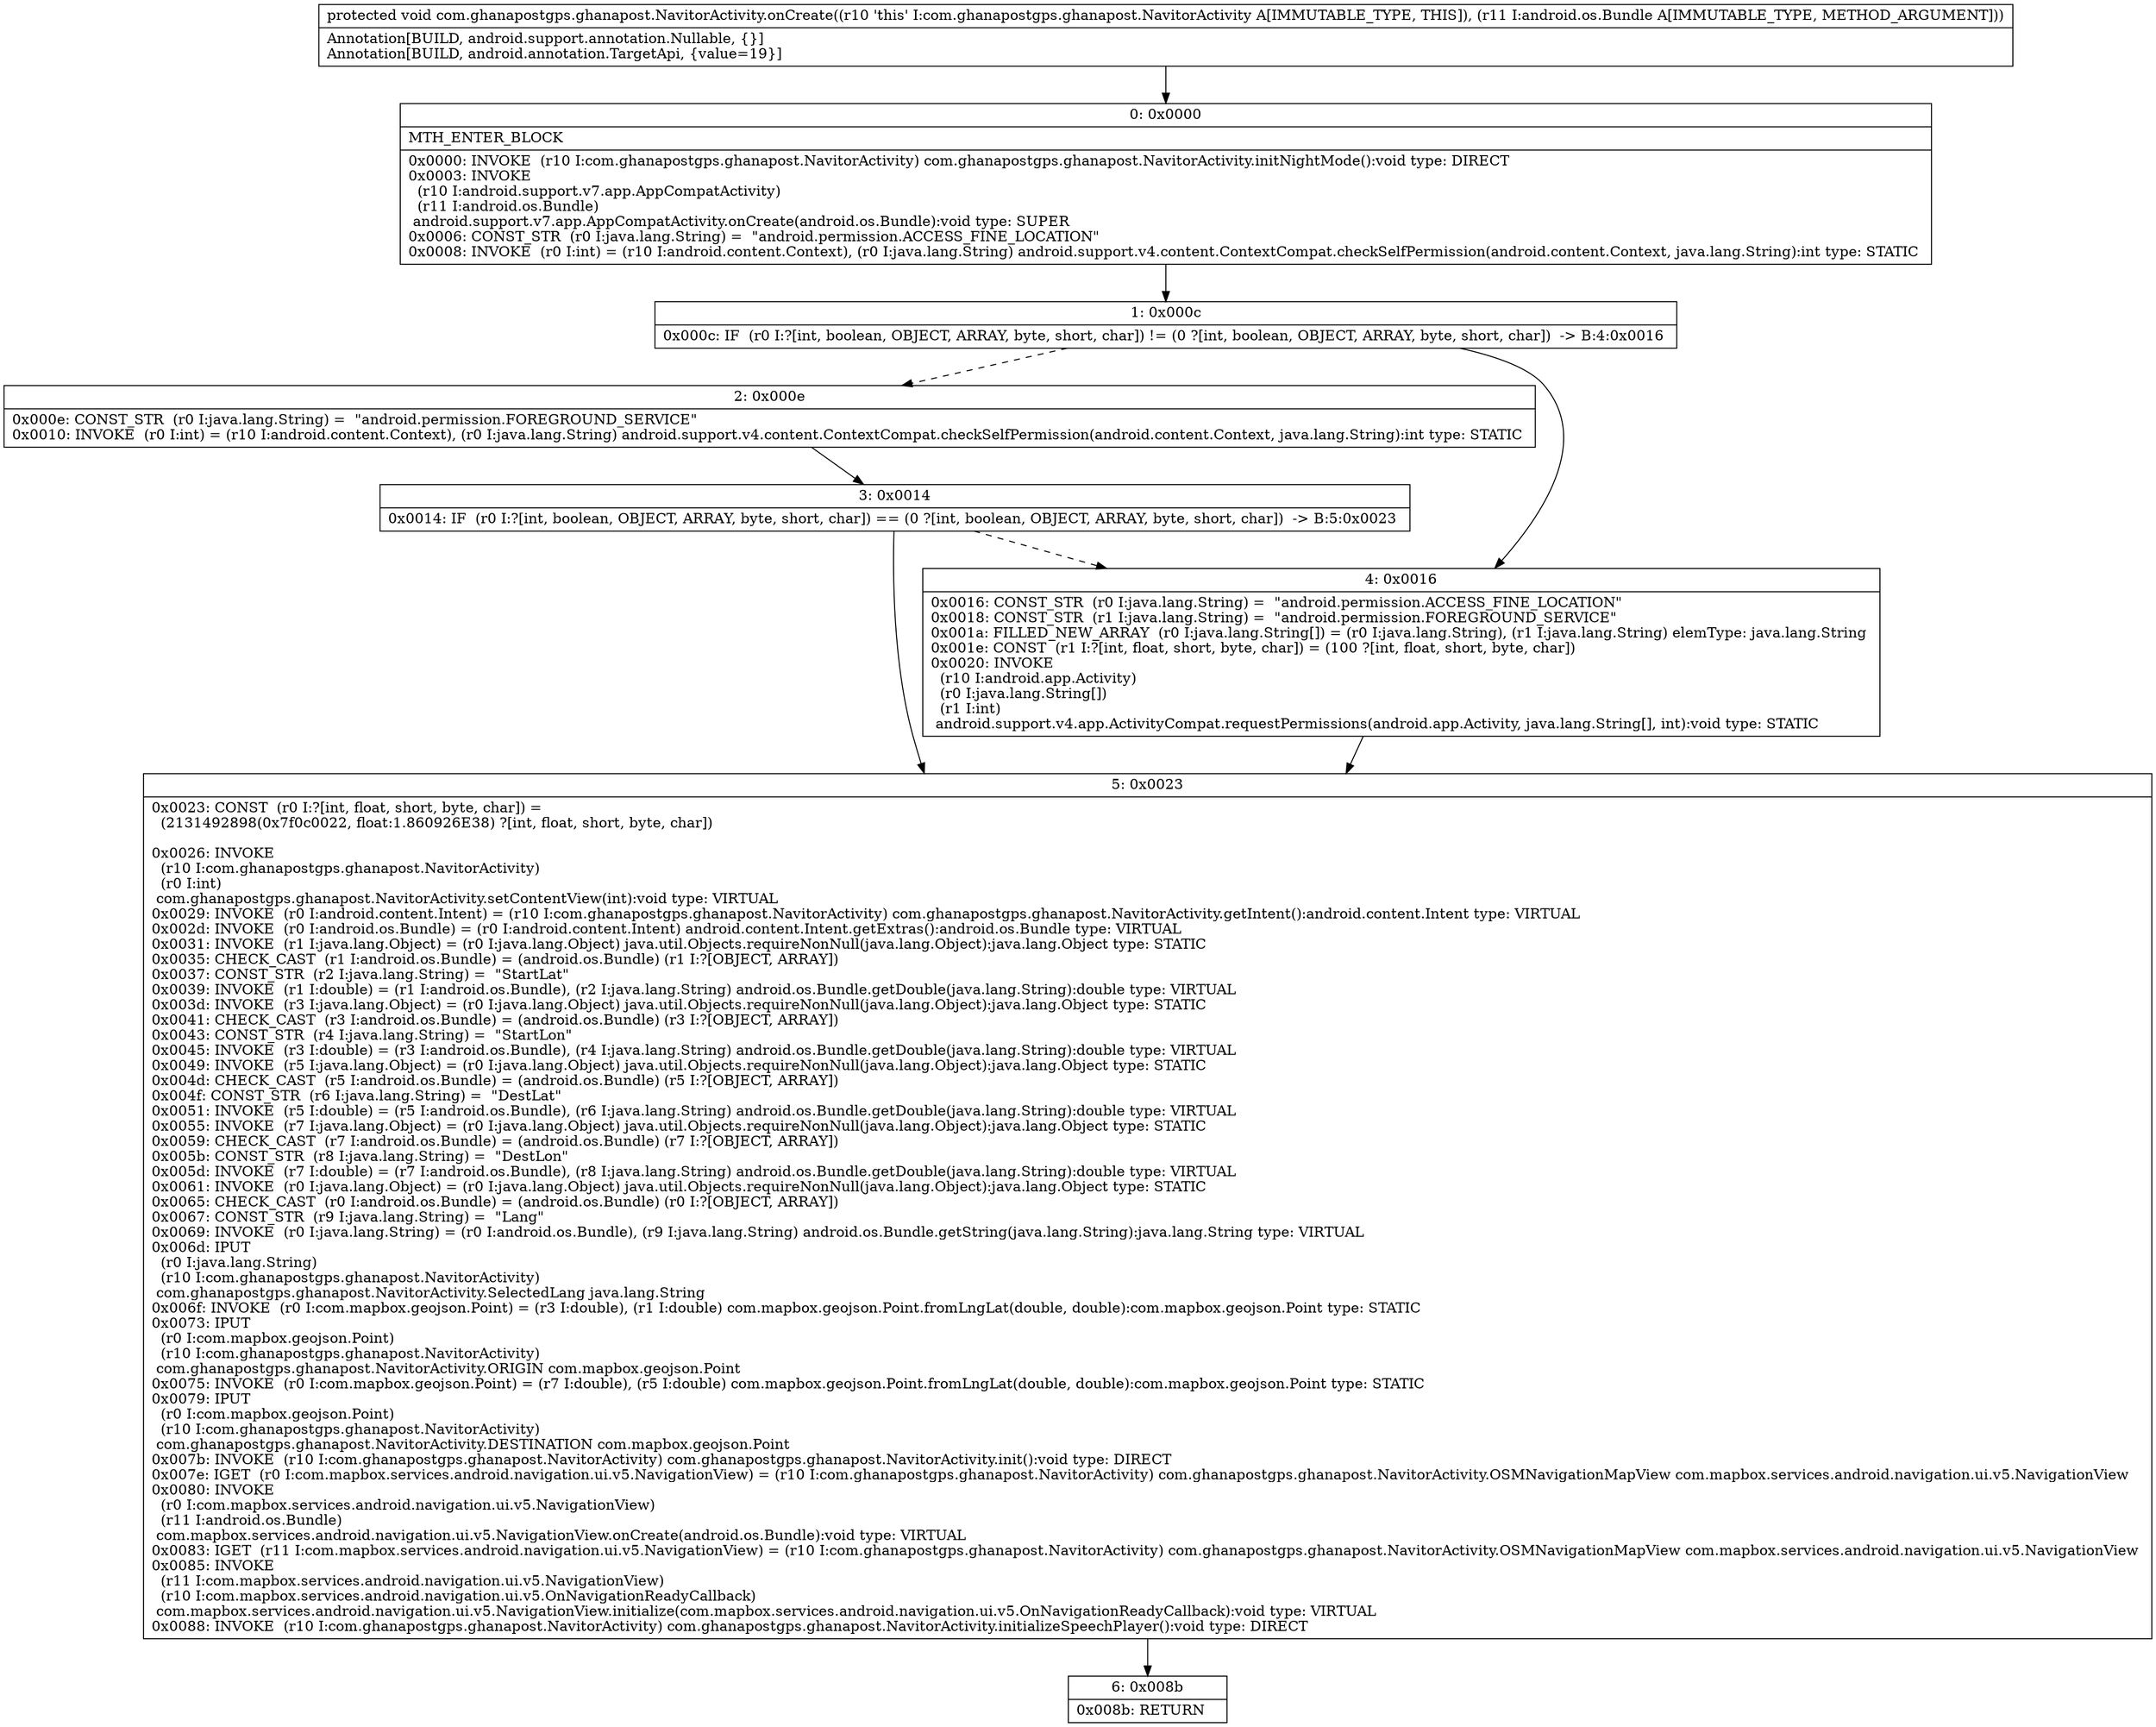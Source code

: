 digraph "CFG forcom.ghanapostgps.ghanapost.NavitorActivity.onCreate(Landroid\/os\/Bundle;)V" {
Node_0 [shape=record,label="{0\:\ 0x0000|MTH_ENTER_BLOCK\l|0x0000: INVOKE  (r10 I:com.ghanapostgps.ghanapost.NavitorActivity) com.ghanapostgps.ghanapost.NavitorActivity.initNightMode():void type: DIRECT \l0x0003: INVOKE  \l  (r10 I:android.support.v7.app.AppCompatActivity)\l  (r11 I:android.os.Bundle)\l android.support.v7.app.AppCompatActivity.onCreate(android.os.Bundle):void type: SUPER \l0x0006: CONST_STR  (r0 I:java.lang.String) =  \"android.permission.ACCESS_FINE_LOCATION\" \l0x0008: INVOKE  (r0 I:int) = (r10 I:android.content.Context), (r0 I:java.lang.String) android.support.v4.content.ContextCompat.checkSelfPermission(android.content.Context, java.lang.String):int type: STATIC \l}"];
Node_1 [shape=record,label="{1\:\ 0x000c|0x000c: IF  (r0 I:?[int, boolean, OBJECT, ARRAY, byte, short, char]) != (0 ?[int, boolean, OBJECT, ARRAY, byte, short, char])  \-\> B:4:0x0016 \l}"];
Node_2 [shape=record,label="{2\:\ 0x000e|0x000e: CONST_STR  (r0 I:java.lang.String) =  \"android.permission.FOREGROUND_SERVICE\" \l0x0010: INVOKE  (r0 I:int) = (r10 I:android.content.Context), (r0 I:java.lang.String) android.support.v4.content.ContextCompat.checkSelfPermission(android.content.Context, java.lang.String):int type: STATIC \l}"];
Node_3 [shape=record,label="{3\:\ 0x0014|0x0014: IF  (r0 I:?[int, boolean, OBJECT, ARRAY, byte, short, char]) == (0 ?[int, boolean, OBJECT, ARRAY, byte, short, char])  \-\> B:5:0x0023 \l}"];
Node_4 [shape=record,label="{4\:\ 0x0016|0x0016: CONST_STR  (r0 I:java.lang.String) =  \"android.permission.ACCESS_FINE_LOCATION\" \l0x0018: CONST_STR  (r1 I:java.lang.String) =  \"android.permission.FOREGROUND_SERVICE\" \l0x001a: FILLED_NEW_ARRAY  (r0 I:java.lang.String[]) = (r0 I:java.lang.String), (r1 I:java.lang.String) elemType: java.lang.String \l0x001e: CONST  (r1 I:?[int, float, short, byte, char]) = (100 ?[int, float, short, byte, char]) \l0x0020: INVOKE  \l  (r10 I:android.app.Activity)\l  (r0 I:java.lang.String[])\l  (r1 I:int)\l android.support.v4.app.ActivityCompat.requestPermissions(android.app.Activity, java.lang.String[], int):void type: STATIC \l}"];
Node_5 [shape=record,label="{5\:\ 0x0023|0x0023: CONST  (r0 I:?[int, float, short, byte, char]) = \l  (2131492898(0x7f0c0022, float:1.860926E38) ?[int, float, short, byte, char])\l \l0x0026: INVOKE  \l  (r10 I:com.ghanapostgps.ghanapost.NavitorActivity)\l  (r0 I:int)\l com.ghanapostgps.ghanapost.NavitorActivity.setContentView(int):void type: VIRTUAL \l0x0029: INVOKE  (r0 I:android.content.Intent) = (r10 I:com.ghanapostgps.ghanapost.NavitorActivity) com.ghanapostgps.ghanapost.NavitorActivity.getIntent():android.content.Intent type: VIRTUAL \l0x002d: INVOKE  (r0 I:android.os.Bundle) = (r0 I:android.content.Intent) android.content.Intent.getExtras():android.os.Bundle type: VIRTUAL \l0x0031: INVOKE  (r1 I:java.lang.Object) = (r0 I:java.lang.Object) java.util.Objects.requireNonNull(java.lang.Object):java.lang.Object type: STATIC \l0x0035: CHECK_CAST  (r1 I:android.os.Bundle) = (android.os.Bundle) (r1 I:?[OBJECT, ARRAY]) \l0x0037: CONST_STR  (r2 I:java.lang.String) =  \"StartLat\" \l0x0039: INVOKE  (r1 I:double) = (r1 I:android.os.Bundle), (r2 I:java.lang.String) android.os.Bundle.getDouble(java.lang.String):double type: VIRTUAL \l0x003d: INVOKE  (r3 I:java.lang.Object) = (r0 I:java.lang.Object) java.util.Objects.requireNonNull(java.lang.Object):java.lang.Object type: STATIC \l0x0041: CHECK_CAST  (r3 I:android.os.Bundle) = (android.os.Bundle) (r3 I:?[OBJECT, ARRAY]) \l0x0043: CONST_STR  (r4 I:java.lang.String) =  \"StartLon\" \l0x0045: INVOKE  (r3 I:double) = (r3 I:android.os.Bundle), (r4 I:java.lang.String) android.os.Bundle.getDouble(java.lang.String):double type: VIRTUAL \l0x0049: INVOKE  (r5 I:java.lang.Object) = (r0 I:java.lang.Object) java.util.Objects.requireNonNull(java.lang.Object):java.lang.Object type: STATIC \l0x004d: CHECK_CAST  (r5 I:android.os.Bundle) = (android.os.Bundle) (r5 I:?[OBJECT, ARRAY]) \l0x004f: CONST_STR  (r6 I:java.lang.String) =  \"DestLat\" \l0x0051: INVOKE  (r5 I:double) = (r5 I:android.os.Bundle), (r6 I:java.lang.String) android.os.Bundle.getDouble(java.lang.String):double type: VIRTUAL \l0x0055: INVOKE  (r7 I:java.lang.Object) = (r0 I:java.lang.Object) java.util.Objects.requireNonNull(java.lang.Object):java.lang.Object type: STATIC \l0x0059: CHECK_CAST  (r7 I:android.os.Bundle) = (android.os.Bundle) (r7 I:?[OBJECT, ARRAY]) \l0x005b: CONST_STR  (r8 I:java.lang.String) =  \"DestLon\" \l0x005d: INVOKE  (r7 I:double) = (r7 I:android.os.Bundle), (r8 I:java.lang.String) android.os.Bundle.getDouble(java.lang.String):double type: VIRTUAL \l0x0061: INVOKE  (r0 I:java.lang.Object) = (r0 I:java.lang.Object) java.util.Objects.requireNonNull(java.lang.Object):java.lang.Object type: STATIC \l0x0065: CHECK_CAST  (r0 I:android.os.Bundle) = (android.os.Bundle) (r0 I:?[OBJECT, ARRAY]) \l0x0067: CONST_STR  (r9 I:java.lang.String) =  \"Lang\" \l0x0069: INVOKE  (r0 I:java.lang.String) = (r0 I:android.os.Bundle), (r9 I:java.lang.String) android.os.Bundle.getString(java.lang.String):java.lang.String type: VIRTUAL \l0x006d: IPUT  \l  (r0 I:java.lang.String)\l  (r10 I:com.ghanapostgps.ghanapost.NavitorActivity)\l com.ghanapostgps.ghanapost.NavitorActivity.SelectedLang java.lang.String \l0x006f: INVOKE  (r0 I:com.mapbox.geojson.Point) = (r3 I:double), (r1 I:double) com.mapbox.geojson.Point.fromLngLat(double, double):com.mapbox.geojson.Point type: STATIC \l0x0073: IPUT  \l  (r0 I:com.mapbox.geojson.Point)\l  (r10 I:com.ghanapostgps.ghanapost.NavitorActivity)\l com.ghanapostgps.ghanapost.NavitorActivity.ORIGIN com.mapbox.geojson.Point \l0x0075: INVOKE  (r0 I:com.mapbox.geojson.Point) = (r7 I:double), (r5 I:double) com.mapbox.geojson.Point.fromLngLat(double, double):com.mapbox.geojson.Point type: STATIC \l0x0079: IPUT  \l  (r0 I:com.mapbox.geojson.Point)\l  (r10 I:com.ghanapostgps.ghanapost.NavitorActivity)\l com.ghanapostgps.ghanapost.NavitorActivity.DESTINATION com.mapbox.geojson.Point \l0x007b: INVOKE  (r10 I:com.ghanapostgps.ghanapost.NavitorActivity) com.ghanapostgps.ghanapost.NavitorActivity.init():void type: DIRECT \l0x007e: IGET  (r0 I:com.mapbox.services.android.navigation.ui.v5.NavigationView) = (r10 I:com.ghanapostgps.ghanapost.NavitorActivity) com.ghanapostgps.ghanapost.NavitorActivity.OSMNavigationMapView com.mapbox.services.android.navigation.ui.v5.NavigationView \l0x0080: INVOKE  \l  (r0 I:com.mapbox.services.android.navigation.ui.v5.NavigationView)\l  (r11 I:android.os.Bundle)\l com.mapbox.services.android.navigation.ui.v5.NavigationView.onCreate(android.os.Bundle):void type: VIRTUAL \l0x0083: IGET  (r11 I:com.mapbox.services.android.navigation.ui.v5.NavigationView) = (r10 I:com.ghanapostgps.ghanapost.NavitorActivity) com.ghanapostgps.ghanapost.NavitorActivity.OSMNavigationMapView com.mapbox.services.android.navigation.ui.v5.NavigationView \l0x0085: INVOKE  \l  (r11 I:com.mapbox.services.android.navigation.ui.v5.NavigationView)\l  (r10 I:com.mapbox.services.android.navigation.ui.v5.OnNavigationReadyCallback)\l com.mapbox.services.android.navigation.ui.v5.NavigationView.initialize(com.mapbox.services.android.navigation.ui.v5.OnNavigationReadyCallback):void type: VIRTUAL \l0x0088: INVOKE  (r10 I:com.ghanapostgps.ghanapost.NavitorActivity) com.ghanapostgps.ghanapost.NavitorActivity.initializeSpeechPlayer():void type: DIRECT \l}"];
Node_6 [shape=record,label="{6\:\ 0x008b|0x008b: RETURN   \l}"];
MethodNode[shape=record,label="{protected void com.ghanapostgps.ghanapost.NavitorActivity.onCreate((r10 'this' I:com.ghanapostgps.ghanapost.NavitorActivity A[IMMUTABLE_TYPE, THIS]), (r11 I:android.os.Bundle A[IMMUTABLE_TYPE, METHOD_ARGUMENT]))  | Annotation[BUILD, android.support.annotation.Nullable, \{\}]\lAnnotation[BUILD, android.annotation.TargetApi, \{value=19\}]\l}"];
MethodNode -> Node_0;
Node_0 -> Node_1;
Node_1 -> Node_2[style=dashed];
Node_1 -> Node_4;
Node_2 -> Node_3;
Node_3 -> Node_4[style=dashed];
Node_3 -> Node_5;
Node_4 -> Node_5;
Node_5 -> Node_6;
}

